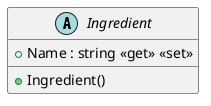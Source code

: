 @startuml
abstract class Ingredient {
    + Name : string <<get>> <<set>>
    + Ingredient()
}
@enduml
